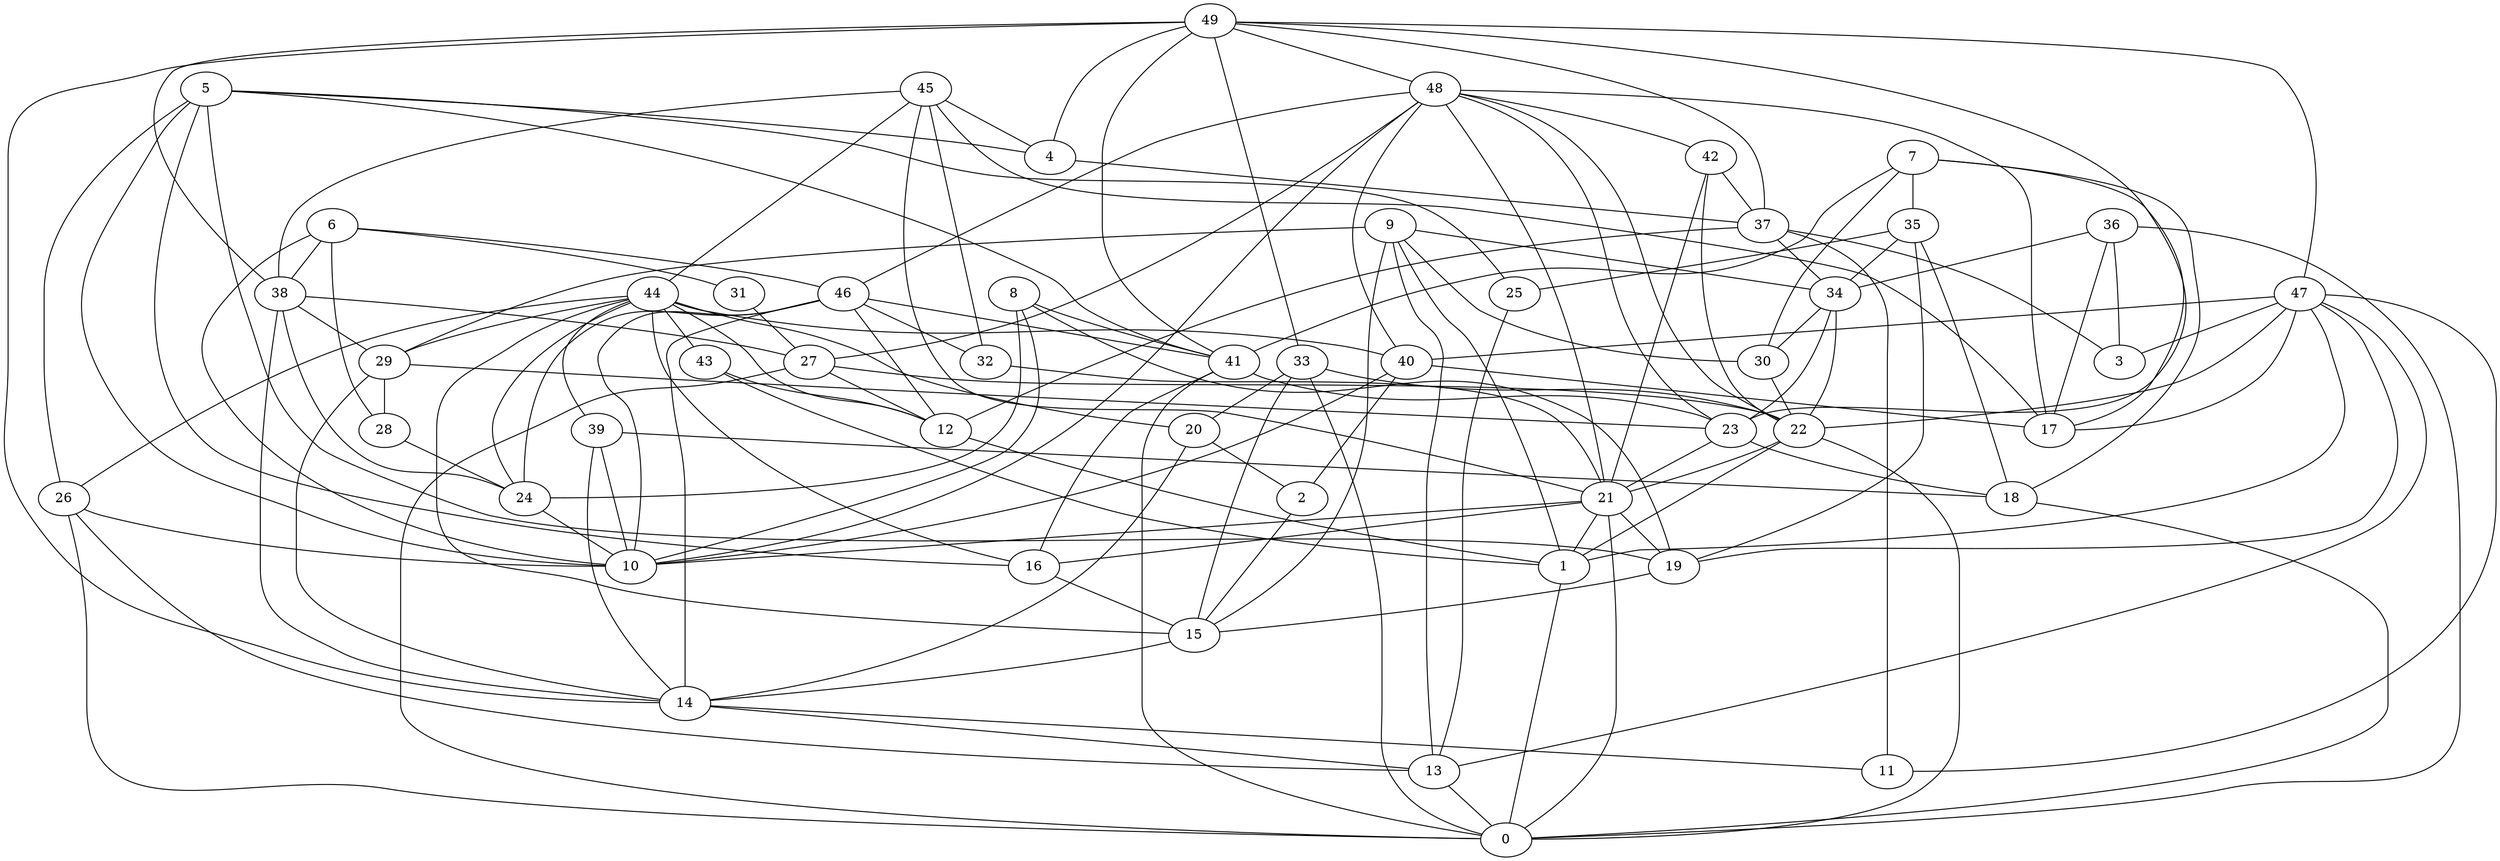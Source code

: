 digraph GG_graph {

subgraph G_graph {
edge [color = black]
"43" -> "1" [dir = none]
"22" -> "1" [dir = none]
"26" -> "10" [dir = none]
"37" -> "34" [dir = none]
"37" -> "3" [dir = none]
"40" -> "2" [dir = none]
"5" -> "4" [dir = none]
"5" -> "25" [dir = none]
"5" -> "16" [dir = none]
"5" -> "10" [dir = none]
"7" -> "17" [dir = none]
"7" -> "18" [dir = none]
"35" -> "25" [dir = none]
"27" -> "12" [dir = none]
"29" -> "28" [dir = none]
"20" -> "14" [dir = none]
"24" -> "10" [dir = none]
"44" -> "39" [dir = none]
"44" -> "24" [dir = none]
"49" -> "33" [dir = none]
"49" -> "48" [dir = none]
"49" -> "23" [dir = none]
"49" -> "47" [dir = none]
"49" -> "38" [dir = none]
"38" -> "14" [dir = none]
"38" -> "29" [dir = none]
"38" -> "24" [dir = none]
"38" -> "27" [dir = none]
"8" -> "10" [dir = none]
"47" -> "11" [dir = none]
"47" -> "40" [dir = none]
"47" -> "13" [dir = none]
"47" -> "3" [dir = none]
"47" -> "1" [dir = none]
"47" -> "19" [dir = none]
"16" -> "15" [dir = none]
"21" -> "10" [dir = none]
"23" -> "18" [dir = none]
"36" -> "3" [dir = none]
"1" -> "0" [dir = none]
"9" -> "30" [dir = none]
"9" -> "29" [dir = none]
"48" -> "42" [dir = none]
"48" -> "46" [dir = none]
"6" -> "46" [dir = none]
"45" -> "4" [dir = none]
"31" -> "27" [dir = none]
"46" -> "41" [dir = none]
"46" -> "32" [dir = none]
"45" -> "21" [dir = none]
"48" -> "23" [dir = none]
"6" -> "38" [dir = none]
"49" -> "14" [dir = none]
"49" -> "37" [dir = none]
"27" -> "22" [dir = none]
"22" -> "0" [dir = none]
"46" -> "24" [dir = none]
"5" -> "19" [dir = none]
"44" -> "15" [dir = none]
"48" -> "22" [dir = none]
"6" -> "31" [dir = none]
"49" -> "41" [dir = none]
"43" -> "12" [dir = none]
"23" -> "21" [dir = none]
"45" -> "32" [dir = none]
"35" -> "19" [dir = none]
"35" -> "18" [dir = none]
"5" -> "41" [dir = none]
"44" -> "43" [dir = none]
"45" -> "17" [dir = none]
"44" -> "16" [dir = none]
"29" -> "14" [dir = none]
"27" -> "0" [dir = none]
"44" -> "29" [dir = none]
"7" -> "35" [dir = none]
"19" -> "15" [dir = none]
"9" -> "34" [dir = none]
"13" -> "0" [dir = none]
"39" -> "14" [dir = none]
"41" -> "16" [dir = none]
"44" -> "26" [dir = none]
"46" -> "14" [dir = none]
"48" -> "17" [dir = none]
"34" -> "22" [dir = none]
"45" -> "38" [dir = none]
"42" -> "37" [dir = none]
"44" -> "20" [dir = none]
"18" -> "0" [dir = none]
"49" -> "4" [dir = none]
"46" -> "12" [dir = none]
"15" -> "14" [dir = none]
"30" -> "22" [dir = none]
"9" -> "15" [dir = none]
"47" -> "22" [dir = none]
"8" -> "41" [dir = none]
"8" -> "24" [dir = none]
"37" -> "12" [dir = none]
"21" -> "16" [dir = none]
"48" -> "10" [dir = none]
"41" -> "23" [dir = none]
"6" -> "10" [dir = none]
"44" -> "12" [dir = none]
"32" -> "21" [dir = none]
"33" -> "15" [dir = none]
"12" -> "1" [dir = none]
"48" -> "40" [dir = none]
"39" -> "10" [dir = none]
"44" -> "40" [dir = none]
"34" -> "30" [dir = none]
"33" -> "20" [dir = none]
"4" -> "37" [dir = none]
"36" -> "0" [dir = none]
"35" -> "34" [dir = none]
"6" -> "28" [dir = none]
"40" -> "10" [dir = none]
"47" -> "17" [dir = none]
"48" -> "27" [dir = none]
"36" -> "34" [dir = none]
"14" -> "13" [dir = none]
"7" -> "30" [dir = none]
"26" -> "0" [dir = none]
"9" -> "13" [dir = none]
"7" -> "41" [dir = none]
"33" -> "22" [dir = none]
"21" -> "1" [dir = none]
"29" -> "23" [dir = none]
"45" -> "44" [dir = none]
"42" -> "22" [dir = none]
"40" -> "17" [dir = none]
"26" -> "13" [dir = none]
"21" -> "0" [dir = none]
"20" -> "2" [dir = none]
"21" -> "19" [dir = none]
"46" -> "10" [dir = none]
"9" -> "1" [dir = none]
"36" -> "17" [dir = none]
"8" -> "19" [dir = none]
"34" -> "23" [dir = none]
"41" -> "0" [dir = none]
"14" -> "11" [dir = none]
"48" -> "21" [dir = none]
"42" -> "21" [dir = none]
"33" -> "0" [dir = none]
"39" -> "18" [dir = none]
"22" -> "21" [dir = none]
"37" -> "11" [dir = none]
"28" -> "24" [dir = none]
"5" -> "26" [dir = none]
"2" -> "15" [dir = none]
"25" -> "13" [dir = none]
}

}
